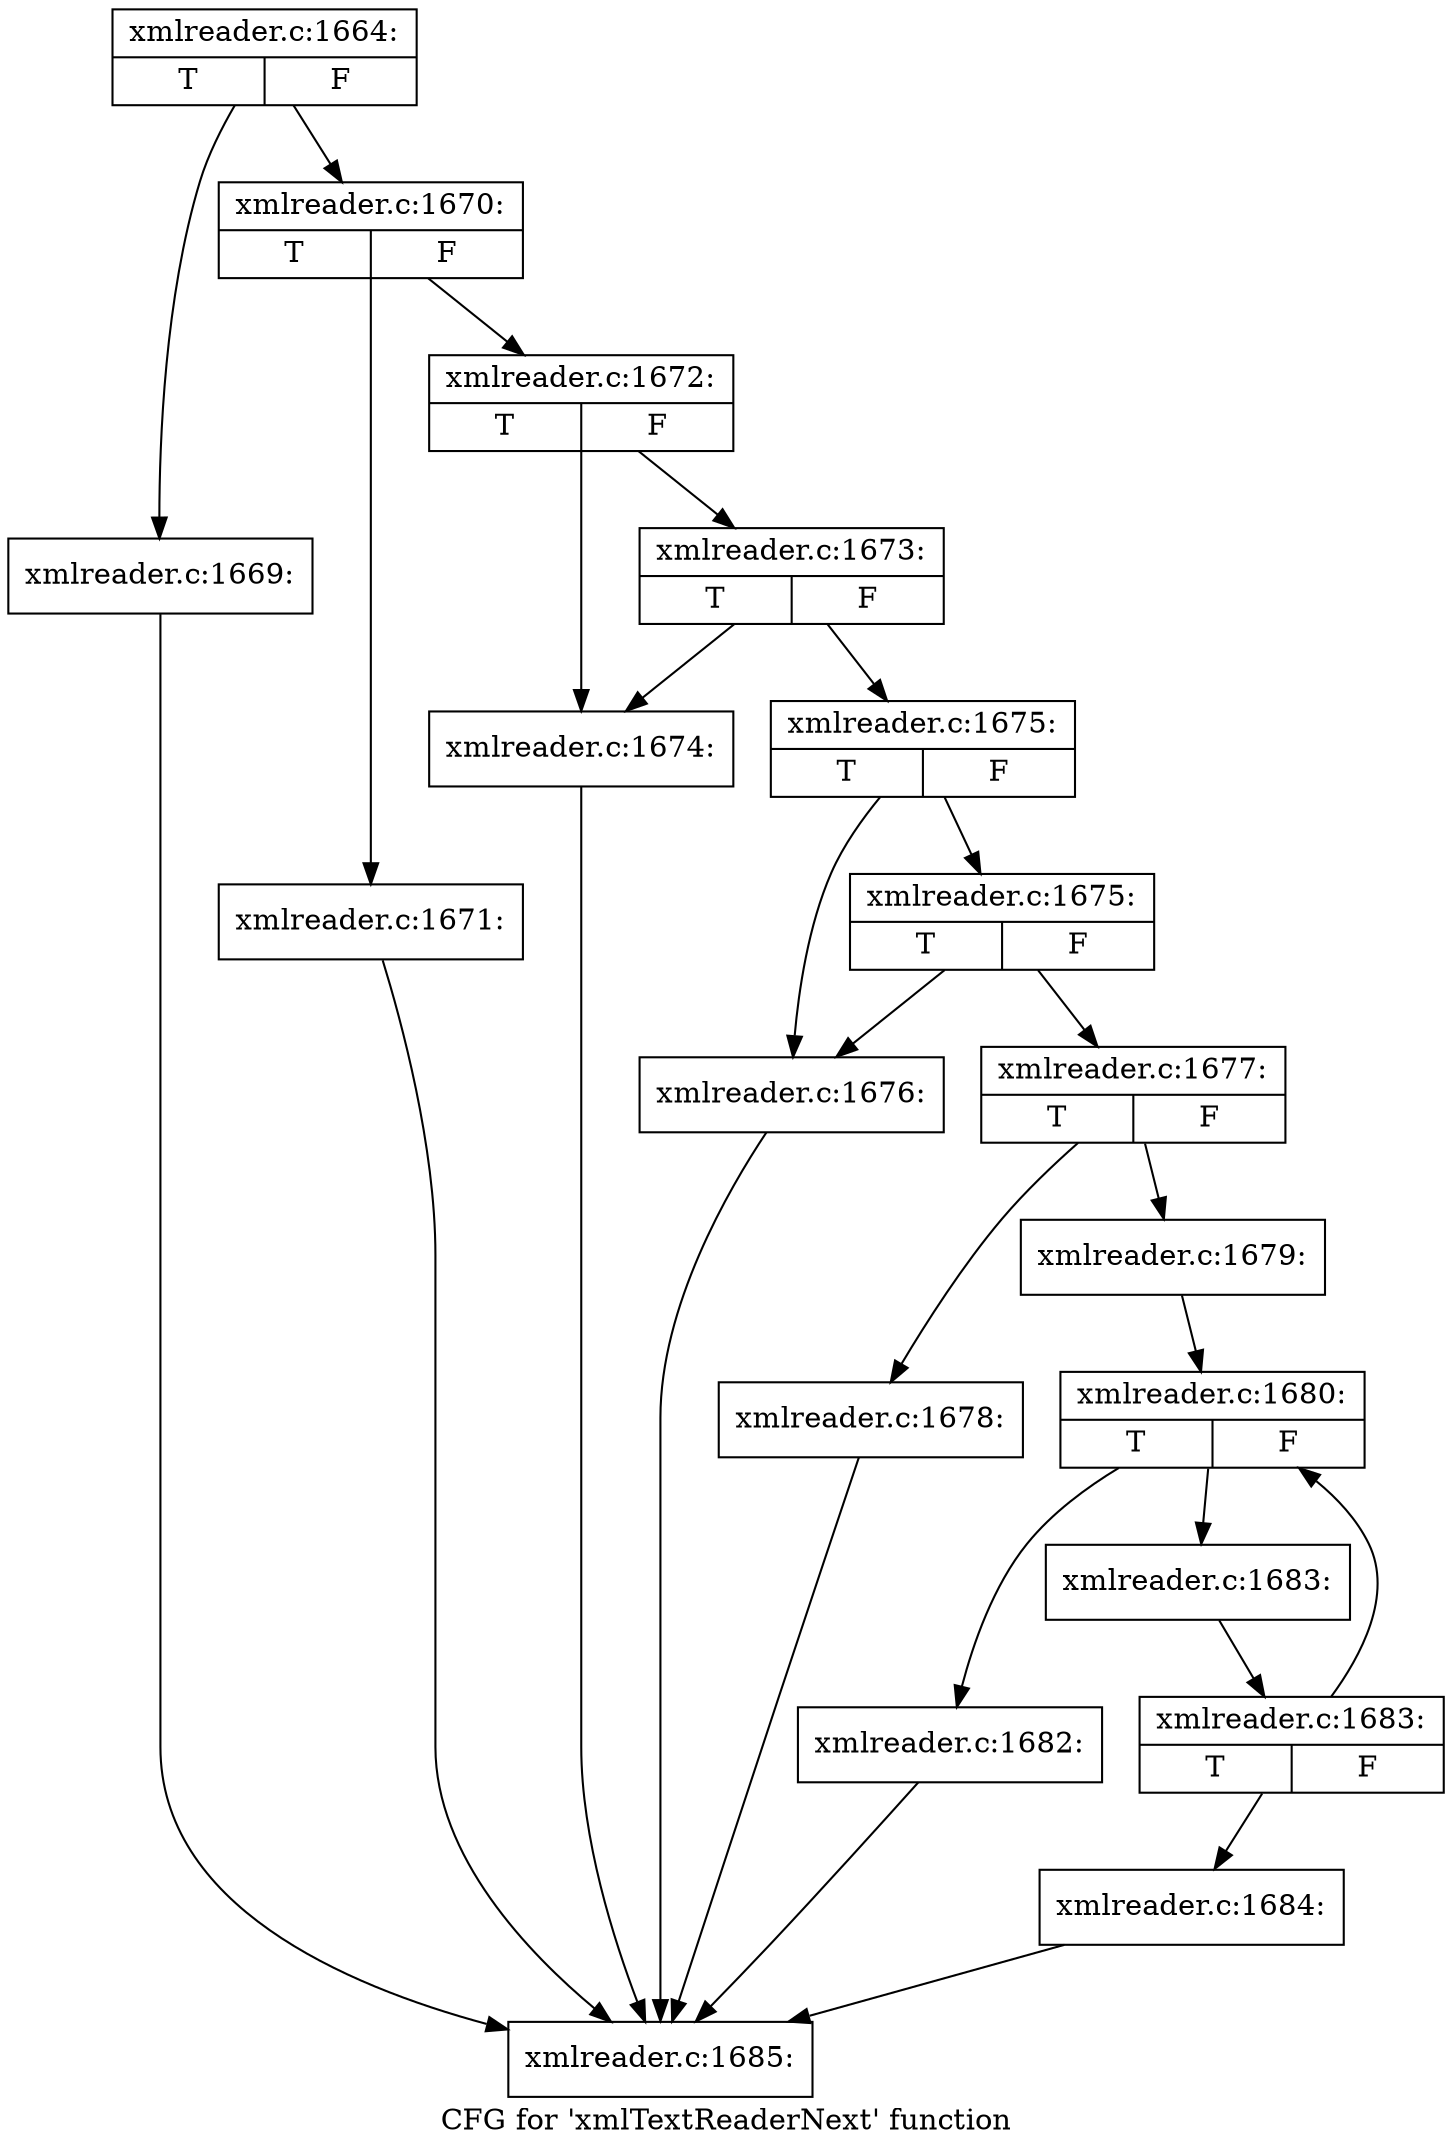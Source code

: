 digraph "CFG for 'xmlTextReaderNext' function" {
	label="CFG for 'xmlTextReaderNext' function";

	Node0x46ce1b0 [shape=record,label="{xmlreader.c:1664:|{<s0>T|<s1>F}}"];
	Node0x46ce1b0 -> Node0x46ce540;
	Node0x46ce1b0 -> Node0x46ce590;
	Node0x46ce540 [shape=record,label="{xmlreader.c:1669:}"];
	Node0x46ce540 -> Node0x46cbe90;
	Node0x46ce590 [shape=record,label="{xmlreader.c:1670:|{<s0>T|<s1>F}}"];
	Node0x46ce590 -> Node0x46d17c0;
	Node0x46ce590 -> Node0x46d1810;
	Node0x46d17c0 [shape=record,label="{xmlreader.c:1671:}"];
	Node0x46d17c0 -> Node0x46cbe90;
	Node0x46d1810 [shape=record,label="{xmlreader.c:1672:|{<s0>T|<s1>F}}"];
	Node0x46d1810 -> Node0x46d2490;
	Node0x46d1810 -> Node0x46d2a50;
	Node0x46d2a50 [shape=record,label="{xmlreader.c:1673:|{<s0>T|<s1>F}}"];
	Node0x46d2a50 -> Node0x46d2490;
	Node0x46d2a50 -> Node0x46d27c0;
	Node0x46d2490 [shape=record,label="{xmlreader.c:1674:}"];
	Node0x46d2490 -> Node0x46cbe90;
	Node0x46d27c0 [shape=record,label="{xmlreader.c:1675:|{<s0>T|<s1>F}}"];
	Node0x46d27c0 -> Node0x46d3170;
	Node0x46d27c0 -> Node0x46d3210;
	Node0x46d3210 [shape=record,label="{xmlreader.c:1675:|{<s0>T|<s1>F}}"];
	Node0x46d3210 -> Node0x46d3170;
	Node0x46d3210 -> Node0x46d31c0;
	Node0x46d3170 [shape=record,label="{xmlreader.c:1676:}"];
	Node0x46d3170 -> Node0x46cbe90;
	Node0x46d31c0 [shape=record,label="{xmlreader.c:1677:|{<s0>T|<s1>F}}"];
	Node0x46d31c0 -> Node0x46d3c10;
	Node0x46d31c0 -> Node0x46d3c60;
	Node0x46d3c10 [shape=record,label="{xmlreader.c:1678:}"];
	Node0x46d3c10 -> Node0x46cbe90;
	Node0x46d3c60 [shape=record,label="{xmlreader.c:1679:}"];
	Node0x46d3c60 -> Node0x46d4450;
	Node0x46d4450 [shape=record,label="{xmlreader.c:1680:|{<s0>T|<s1>F}}"];
	Node0x46d4450 -> Node0x46d1df0;
	Node0x46d4450 -> Node0x46d2000;
	Node0x46d1df0 [shape=record,label="{xmlreader.c:1682:}"];
	Node0x46d1df0 -> Node0x46cbe90;
	Node0x46d2000 [shape=record,label="{xmlreader.c:1683:}"];
	Node0x46d2000 -> Node0x46d4400;
	Node0x46d4400 [shape=record,label="{xmlreader.c:1683:|{<s0>T|<s1>F}}"];
	Node0x46d4400 -> Node0x46d4450;
	Node0x46d4400 -> Node0x46d43b0;
	Node0x46d43b0 [shape=record,label="{xmlreader.c:1684:}"];
	Node0x46d43b0 -> Node0x46cbe90;
	Node0x46cbe90 [shape=record,label="{xmlreader.c:1685:}"];
}
